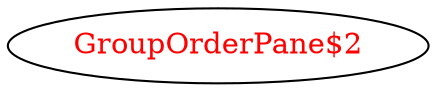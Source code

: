 digraph dependencyGraph {
 concentrate=true;
 ranksep="2.0";
 rankdir="LR"; 
 splines="ortho";
"GroupOrderPane$2" [fontcolor="red"];
}